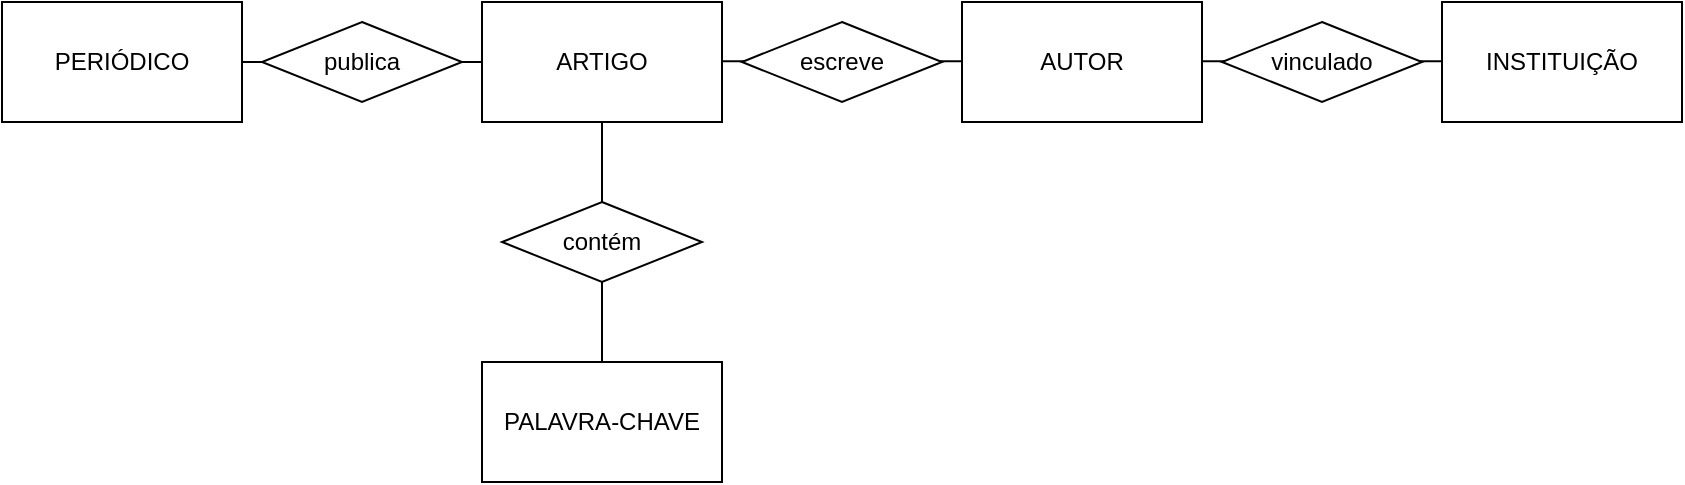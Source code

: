 <mxfile version="21.1.8" type="github">
  <diagram name="Página-1" id="5jApxaj2PvURLEH8503U">
    <mxGraphModel dx="1767" dy="552" grid="1" gridSize="10" guides="1" tooltips="1" connect="1" arrows="1" fold="1" page="1" pageScale="1" pageWidth="827" pageHeight="1169" math="0" shadow="0">
      <root>
        <mxCell id="0" />
        <mxCell id="1" parent="0" />
        <mxCell id="6LlqlI6-_VYBKEo83jr6-12" value="" style="endArrow=none;html=1;rounded=0;entryX=0;entryY=0.5;entryDx=0;entryDy=0;exitX=1;exitY=0.5;exitDx=0;exitDy=0;" edge="1" parent="1">
          <mxGeometry width="50" height="50" relative="1" as="geometry">
            <mxPoint x="320" y="129.58" as="sourcePoint" />
            <mxPoint x="440" y="129.58" as="targetPoint" />
          </mxGeometry>
        </mxCell>
        <mxCell id="6LlqlI6-_VYBKEo83jr6-1" value="ARTIGO" style="rounded=0;whiteSpace=wrap;html=1;" vertex="1" parent="1">
          <mxGeometry x="200" y="100" width="120" height="60" as="geometry" />
        </mxCell>
        <mxCell id="6LlqlI6-_VYBKEo83jr6-2" value="AUTOR" style="rounded=0;whiteSpace=wrap;html=1;" vertex="1" parent="1">
          <mxGeometry x="440" y="100" width="120" height="60" as="geometry" />
        </mxCell>
        <mxCell id="6LlqlI6-_VYBKEo83jr6-3" value="PALAVRA-CHAVE" style="rounded=0;whiteSpace=wrap;html=1;" vertex="1" parent="1">
          <mxGeometry x="200" y="280" width="120" height="60" as="geometry" />
        </mxCell>
        <mxCell id="6LlqlI6-_VYBKEo83jr6-4" value="INSTITUIÇÃO" style="rounded=0;whiteSpace=wrap;html=1;" vertex="1" parent="1">
          <mxGeometry x="680" y="100" width="120" height="60" as="geometry" />
        </mxCell>
        <mxCell id="6LlqlI6-_VYBKEo83jr6-5" value="PERIÓDICO" style="rounded=0;whiteSpace=wrap;html=1;" vertex="1" parent="1">
          <mxGeometry x="-40" y="100" width="120" height="60" as="geometry" />
        </mxCell>
        <mxCell id="6LlqlI6-_VYBKEo83jr6-7" value="escreve" style="rhombus;whiteSpace=wrap;html=1;" vertex="1" parent="1">
          <mxGeometry x="330" y="110" width="100" height="40" as="geometry" />
        </mxCell>
        <mxCell id="6LlqlI6-_VYBKEo83jr6-10" value="" style="endArrow=none;html=1;rounded=0;entryX=0;entryY=0.5;entryDx=0;entryDy=0;exitX=1;exitY=0.5;exitDx=0;exitDy=0;" edge="1" parent="1" source="6LlqlI6-_VYBKEo83jr6-5" target="6LlqlI6-_VYBKEo83jr6-1">
          <mxGeometry width="50" height="50" relative="1" as="geometry">
            <mxPoint x="260" y="270" as="sourcePoint" />
            <mxPoint x="310" y="220" as="targetPoint" />
          </mxGeometry>
        </mxCell>
        <mxCell id="6LlqlI6-_VYBKEo83jr6-6" value="publica" style="rhombus;whiteSpace=wrap;html=1;" vertex="1" parent="1">
          <mxGeometry x="90" y="110" width="100" height="40" as="geometry" />
        </mxCell>
        <mxCell id="6LlqlI6-_VYBKEo83jr6-13" value="" style="endArrow=none;html=1;rounded=0;entryX=0;entryY=0.5;entryDx=0;entryDy=0;exitX=1;exitY=0.5;exitDx=0;exitDy=0;" edge="1" parent="1">
          <mxGeometry width="50" height="50" relative="1" as="geometry">
            <mxPoint x="560" y="129.58" as="sourcePoint" />
            <mxPoint x="680" y="129.58" as="targetPoint" />
          </mxGeometry>
        </mxCell>
        <mxCell id="6LlqlI6-_VYBKEo83jr6-8" value="vinculado" style="rhombus;whiteSpace=wrap;html=1;" vertex="1" parent="1">
          <mxGeometry x="570" y="110" width="100" height="40" as="geometry" />
        </mxCell>
        <mxCell id="6LlqlI6-_VYBKEo83jr6-14" value="" style="endArrow=none;html=1;rounded=0;entryX=0.5;entryY=1;entryDx=0;entryDy=0;exitX=0.5;exitY=0;exitDx=0;exitDy=0;" edge="1" parent="1" source="6LlqlI6-_VYBKEo83jr6-3" target="6LlqlI6-_VYBKEo83jr6-1">
          <mxGeometry width="50" height="50" relative="1" as="geometry">
            <mxPoint x="420" y="280" as="sourcePoint" />
            <mxPoint x="470" y="230" as="targetPoint" />
          </mxGeometry>
        </mxCell>
        <mxCell id="6LlqlI6-_VYBKEo83jr6-9" value="contém" style="rhombus;whiteSpace=wrap;html=1;" vertex="1" parent="1">
          <mxGeometry x="210" y="200" width="100" height="40" as="geometry" />
        </mxCell>
      </root>
    </mxGraphModel>
  </diagram>
</mxfile>
